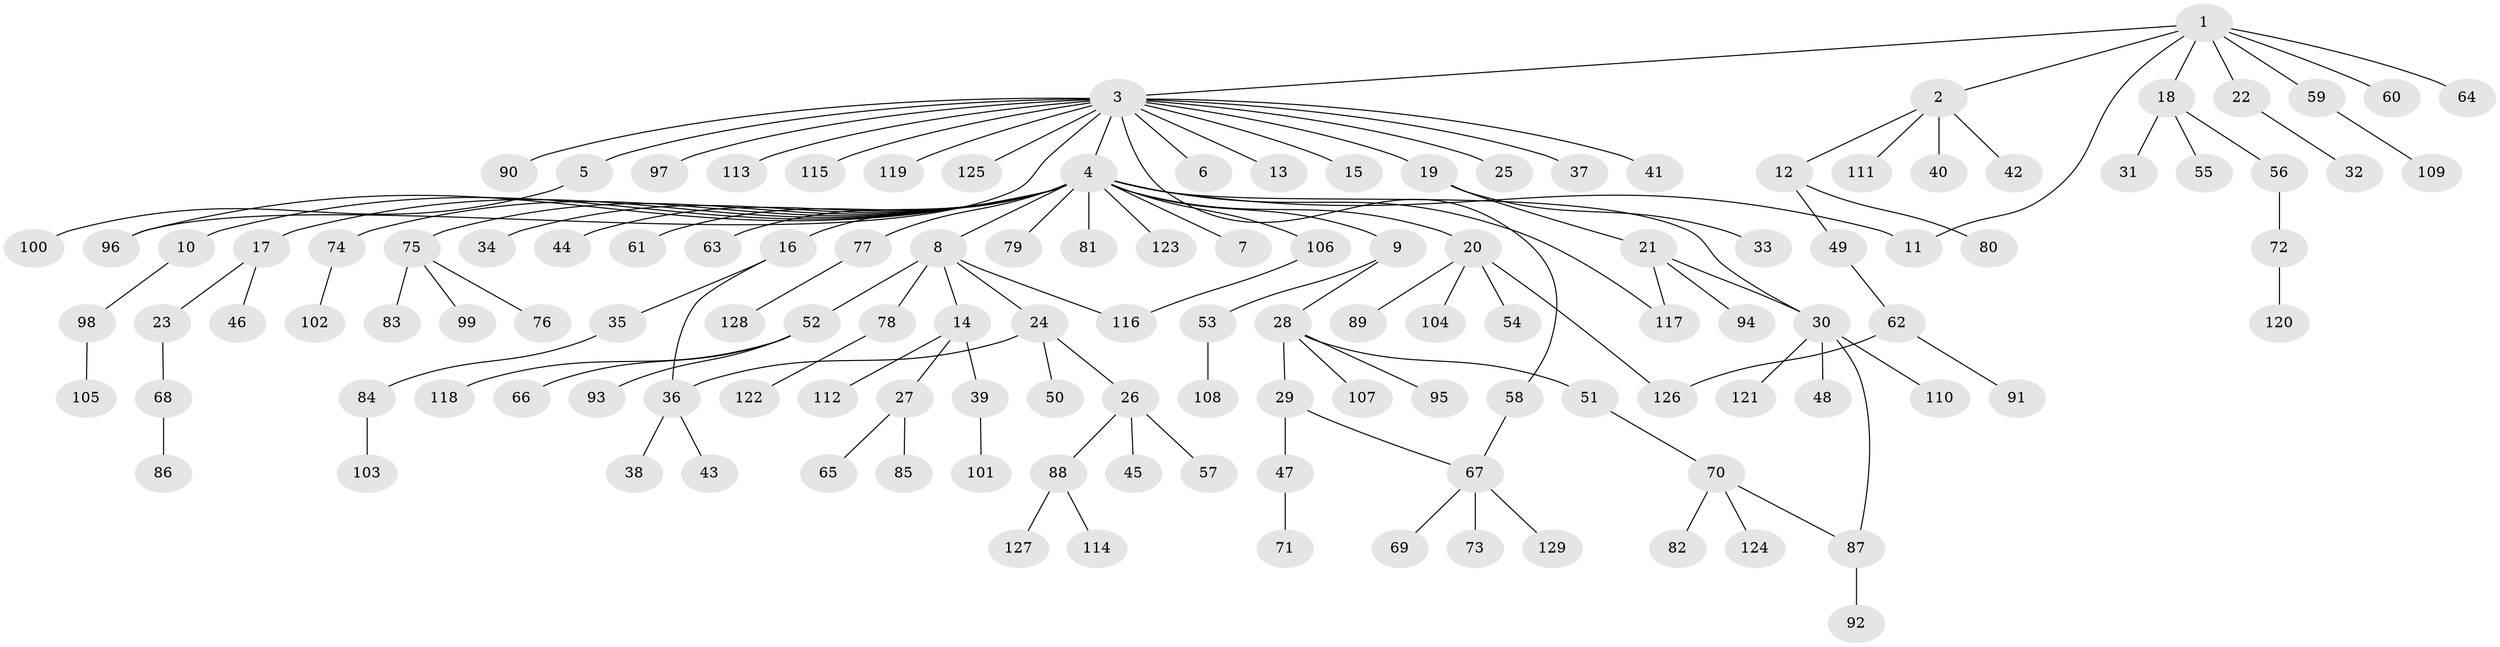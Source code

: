 // Generated by graph-tools (version 1.1) at 2025/01/03/09/25 03:01:45]
// undirected, 129 vertices, 137 edges
graph export_dot {
graph [start="1"]
  node [color=gray90,style=filled];
  1;
  2;
  3;
  4;
  5;
  6;
  7;
  8;
  9;
  10;
  11;
  12;
  13;
  14;
  15;
  16;
  17;
  18;
  19;
  20;
  21;
  22;
  23;
  24;
  25;
  26;
  27;
  28;
  29;
  30;
  31;
  32;
  33;
  34;
  35;
  36;
  37;
  38;
  39;
  40;
  41;
  42;
  43;
  44;
  45;
  46;
  47;
  48;
  49;
  50;
  51;
  52;
  53;
  54;
  55;
  56;
  57;
  58;
  59;
  60;
  61;
  62;
  63;
  64;
  65;
  66;
  67;
  68;
  69;
  70;
  71;
  72;
  73;
  74;
  75;
  76;
  77;
  78;
  79;
  80;
  81;
  82;
  83;
  84;
  85;
  86;
  87;
  88;
  89;
  90;
  91;
  92;
  93;
  94;
  95;
  96;
  97;
  98;
  99;
  100;
  101;
  102;
  103;
  104;
  105;
  106;
  107;
  108;
  109;
  110;
  111;
  112;
  113;
  114;
  115;
  116;
  117;
  118;
  119;
  120;
  121;
  122;
  123;
  124;
  125;
  126;
  127;
  128;
  129;
  1 -- 2;
  1 -- 3;
  1 -- 11;
  1 -- 18;
  1 -- 22;
  1 -- 59;
  1 -- 60;
  1 -- 64;
  2 -- 12;
  2 -- 40;
  2 -- 42;
  2 -- 111;
  3 -- 4;
  3 -- 5;
  3 -- 6;
  3 -- 13;
  3 -- 15;
  3 -- 19;
  3 -- 25;
  3 -- 37;
  3 -- 41;
  3 -- 58;
  3 -- 90;
  3 -- 96;
  3 -- 97;
  3 -- 113;
  3 -- 115;
  3 -- 119;
  3 -- 125;
  4 -- 7;
  4 -- 8;
  4 -- 9;
  4 -- 10;
  4 -- 11;
  4 -- 16;
  4 -- 17;
  4 -- 20;
  4 -- 30;
  4 -- 34;
  4 -- 44;
  4 -- 61;
  4 -- 63;
  4 -- 74;
  4 -- 75;
  4 -- 77;
  4 -- 79;
  4 -- 81;
  4 -- 96;
  4 -- 106;
  4 -- 117;
  4 -- 123;
  5 -- 100;
  8 -- 14;
  8 -- 24;
  8 -- 52;
  8 -- 78;
  8 -- 116;
  9 -- 28;
  9 -- 53;
  10 -- 98;
  12 -- 49;
  12 -- 80;
  14 -- 27;
  14 -- 39;
  14 -- 112;
  16 -- 35;
  16 -- 36;
  17 -- 23;
  17 -- 46;
  18 -- 31;
  18 -- 55;
  18 -- 56;
  19 -- 21;
  19 -- 33;
  20 -- 54;
  20 -- 89;
  20 -- 104;
  20 -- 126;
  21 -- 30;
  21 -- 94;
  21 -- 117;
  22 -- 32;
  23 -- 68;
  24 -- 26;
  24 -- 36;
  24 -- 50;
  26 -- 45;
  26 -- 57;
  26 -- 88;
  27 -- 65;
  27 -- 85;
  28 -- 29;
  28 -- 51;
  28 -- 95;
  28 -- 107;
  29 -- 47;
  29 -- 67;
  30 -- 48;
  30 -- 87;
  30 -- 110;
  30 -- 121;
  35 -- 84;
  36 -- 38;
  36 -- 43;
  39 -- 101;
  47 -- 71;
  49 -- 62;
  51 -- 70;
  52 -- 66;
  52 -- 93;
  52 -- 118;
  53 -- 108;
  56 -- 72;
  58 -- 67;
  59 -- 109;
  62 -- 91;
  62 -- 126;
  67 -- 69;
  67 -- 73;
  67 -- 129;
  68 -- 86;
  70 -- 82;
  70 -- 87;
  70 -- 124;
  72 -- 120;
  74 -- 102;
  75 -- 76;
  75 -- 83;
  75 -- 99;
  77 -- 128;
  78 -- 122;
  84 -- 103;
  87 -- 92;
  88 -- 114;
  88 -- 127;
  98 -- 105;
  106 -- 116;
}
